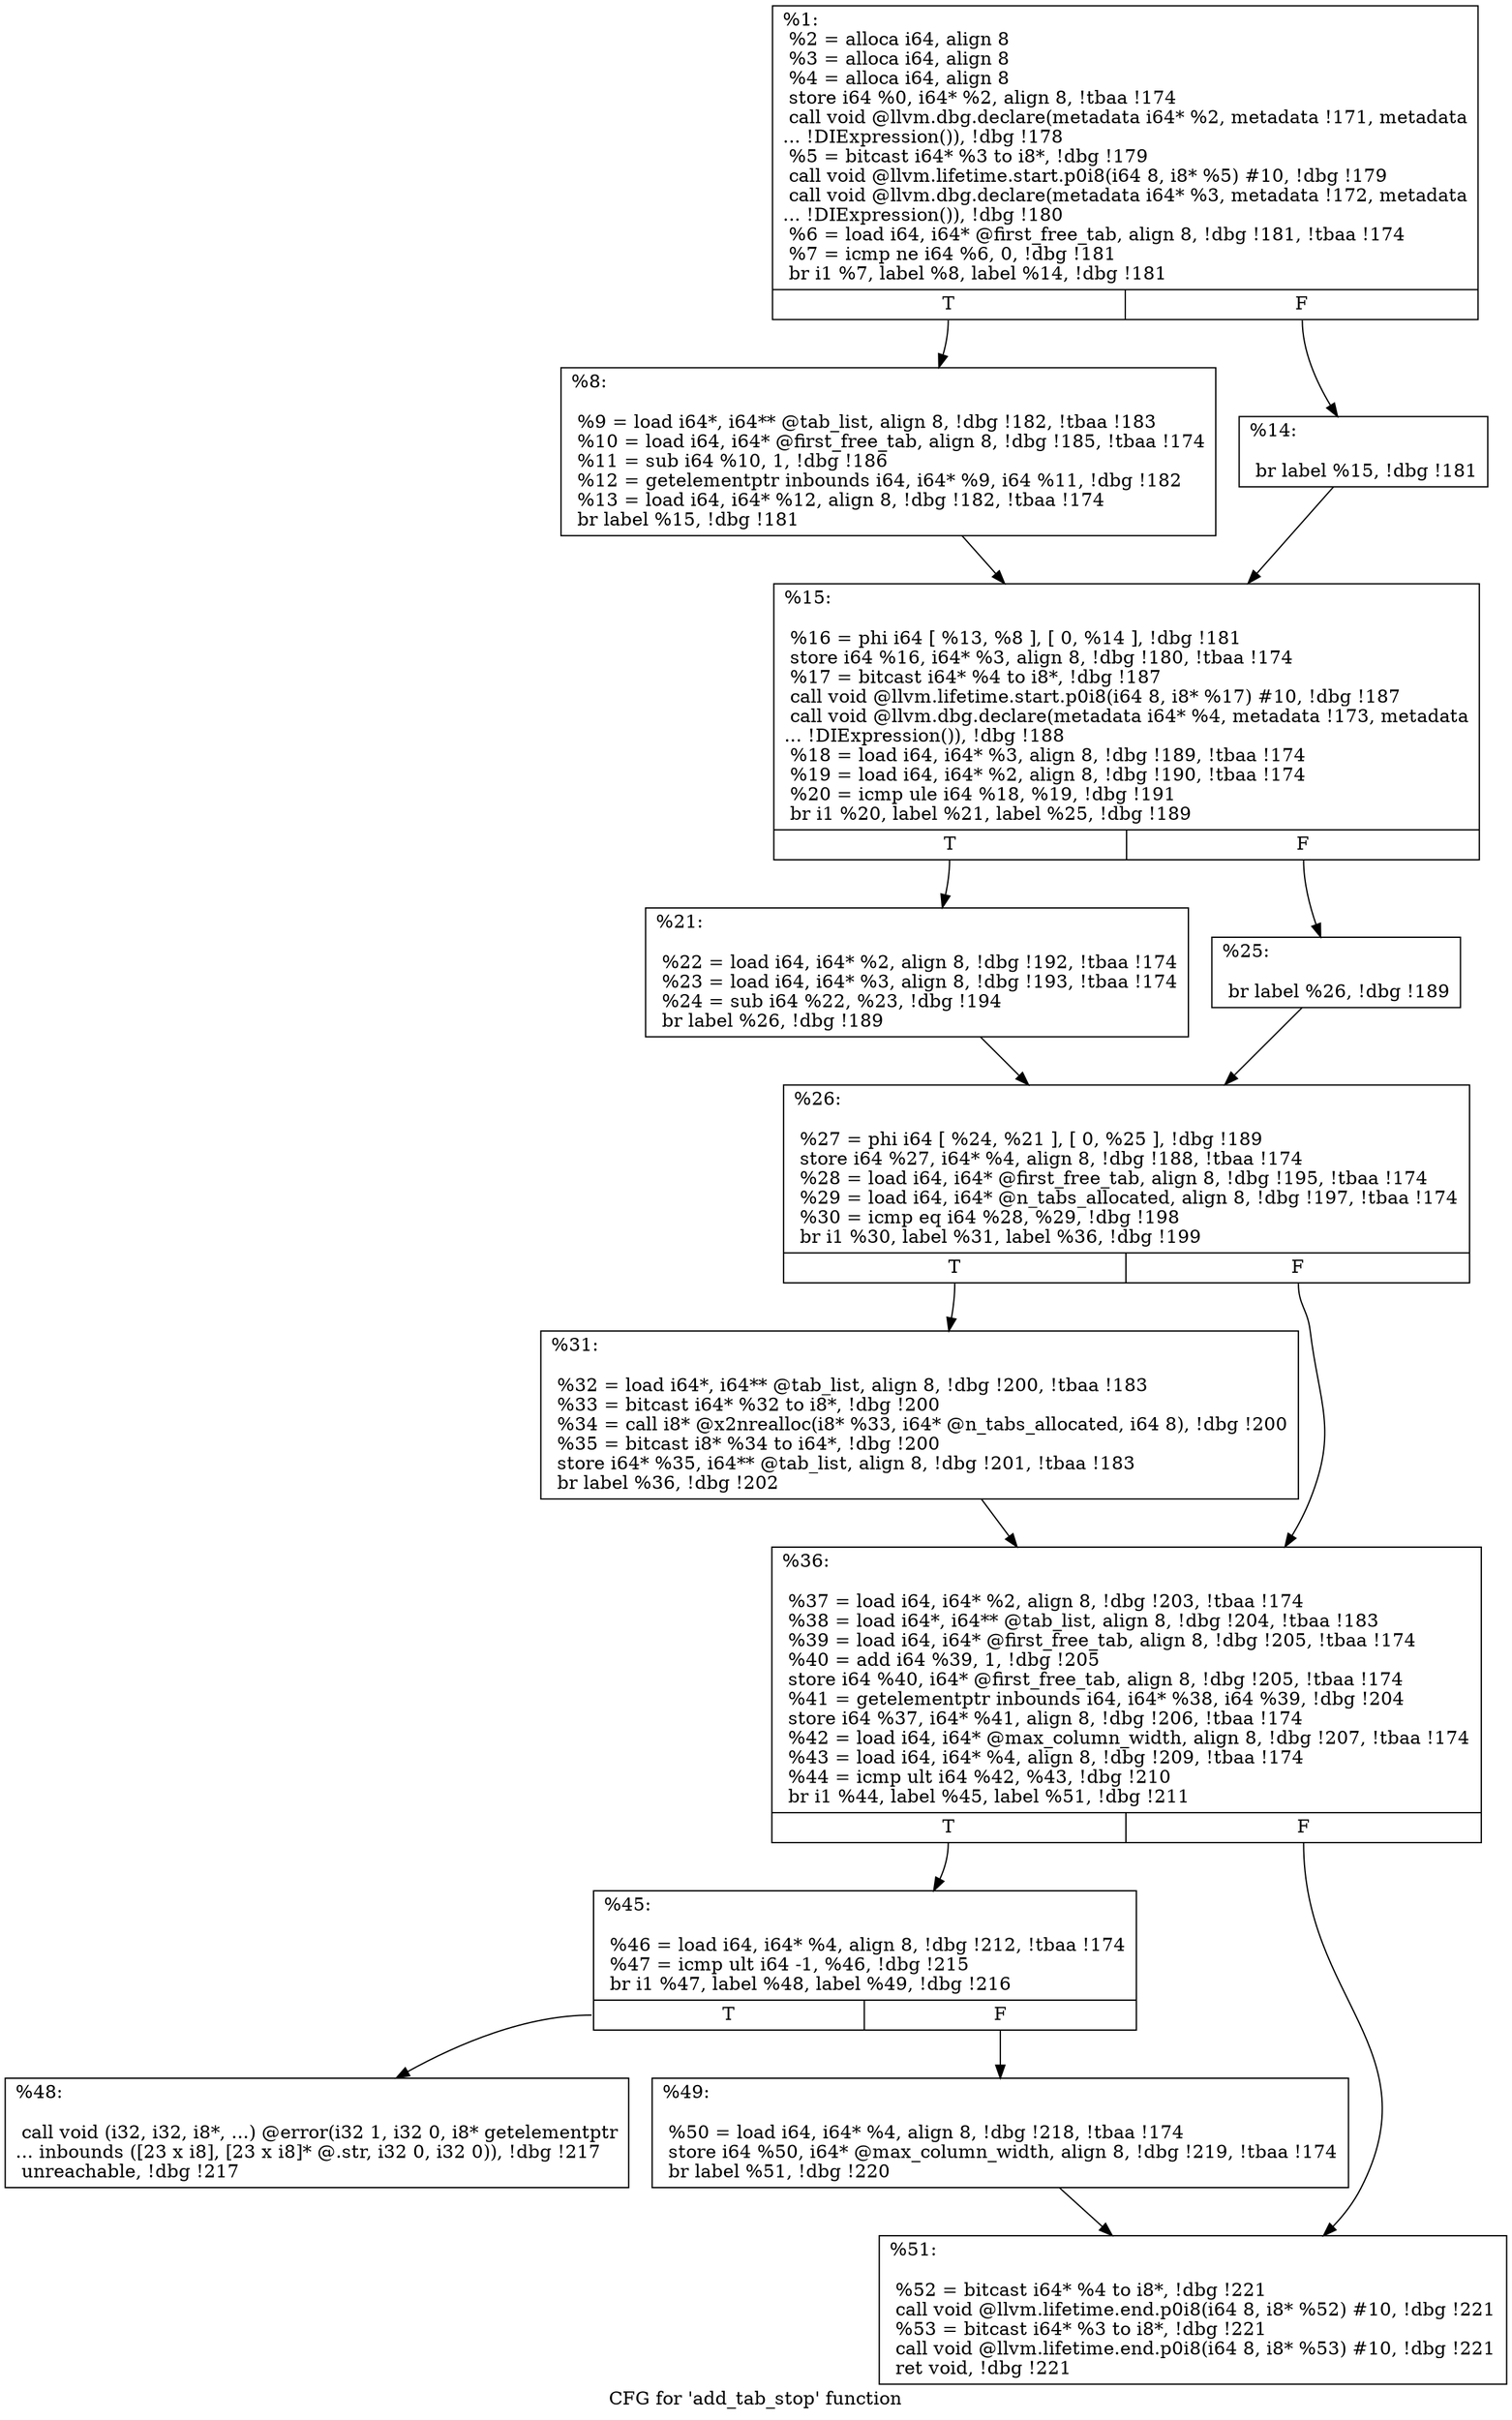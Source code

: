 digraph "CFG for 'add_tab_stop' function" {
	label="CFG for 'add_tab_stop' function";

	Node0x1eea320 [shape=record,label="{%1:\l  %2 = alloca i64, align 8\l  %3 = alloca i64, align 8\l  %4 = alloca i64, align 8\l  store i64 %0, i64* %2, align 8, !tbaa !174\l  call void @llvm.dbg.declare(metadata i64* %2, metadata !171, metadata\l... !DIExpression()), !dbg !178\l  %5 = bitcast i64* %3 to i8*, !dbg !179\l  call void @llvm.lifetime.start.p0i8(i64 8, i8* %5) #10, !dbg !179\l  call void @llvm.dbg.declare(metadata i64* %3, metadata !172, metadata\l... !DIExpression()), !dbg !180\l  %6 = load i64, i64* @first_free_tab, align 8, !dbg !181, !tbaa !174\l  %7 = icmp ne i64 %6, 0, !dbg !181\l  br i1 %7, label %8, label %14, !dbg !181\l|{<s0>T|<s1>F}}"];
	Node0x1eea320:s0 -> Node0x1efc940;
	Node0x1eea320:s1 -> Node0x1efc990;
	Node0x1efc940 [shape=record,label="{%8:\l\l  %9 = load i64*, i64** @tab_list, align 8, !dbg !182, !tbaa !183\l  %10 = load i64, i64* @first_free_tab, align 8, !dbg !185, !tbaa !174\l  %11 = sub i64 %10, 1, !dbg !186\l  %12 = getelementptr inbounds i64, i64* %9, i64 %11, !dbg !182\l  %13 = load i64, i64* %12, align 8, !dbg !182, !tbaa !174\l  br label %15, !dbg !181\l}"];
	Node0x1efc940 -> Node0x1efc9e0;
	Node0x1efc990 [shape=record,label="{%14:\l\l  br label %15, !dbg !181\l}"];
	Node0x1efc990 -> Node0x1efc9e0;
	Node0x1efc9e0 [shape=record,label="{%15:\l\l  %16 = phi i64 [ %13, %8 ], [ 0, %14 ], !dbg !181\l  store i64 %16, i64* %3, align 8, !dbg !180, !tbaa !174\l  %17 = bitcast i64* %4 to i8*, !dbg !187\l  call void @llvm.lifetime.start.p0i8(i64 8, i8* %17) #10, !dbg !187\l  call void @llvm.dbg.declare(metadata i64* %4, metadata !173, metadata\l... !DIExpression()), !dbg !188\l  %18 = load i64, i64* %3, align 8, !dbg !189, !tbaa !174\l  %19 = load i64, i64* %2, align 8, !dbg !190, !tbaa !174\l  %20 = icmp ule i64 %18, %19, !dbg !191\l  br i1 %20, label %21, label %25, !dbg !189\l|{<s0>T|<s1>F}}"];
	Node0x1efc9e0:s0 -> Node0x1efca30;
	Node0x1efc9e0:s1 -> Node0x1efca80;
	Node0x1efca30 [shape=record,label="{%21:\l\l  %22 = load i64, i64* %2, align 8, !dbg !192, !tbaa !174\l  %23 = load i64, i64* %3, align 8, !dbg !193, !tbaa !174\l  %24 = sub i64 %22, %23, !dbg !194\l  br label %26, !dbg !189\l}"];
	Node0x1efca30 -> Node0x1efcad0;
	Node0x1efca80 [shape=record,label="{%25:\l\l  br label %26, !dbg !189\l}"];
	Node0x1efca80 -> Node0x1efcad0;
	Node0x1efcad0 [shape=record,label="{%26:\l\l  %27 = phi i64 [ %24, %21 ], [ 0, %25 ], !dbg !189\l  store i64 %27, i64* %4, align 8, !dbg !188, !tbaa !174\l  %28 = load i64, i64* @first_free_tab, align 8, !dbg !195, !tbaa !174\l  %29 = load i64, i64* @n_tabs_allocated, align 8, !dbg !197, !tbaa !174\l  %30 = icmp eq i64 %28, %29, !dbg !198\l  br i1 %30, label %31, label %36, !dbg !199\l|{<s0>T|<s1>F}}"];
	Node0x1efcad0:s0 -> Node0x1efcb20;
	Node0x1efcad0:s1 -> Node0x1efcb70;
	Node0x1efcb20 [shape=record,label="{%31:\l\l  %32 = load i64*, i64** @tab_list, align 8, !dbg !200, !tbaa !183\l  %33 = bitcast i64* %32 to i8*, !dbg !200\l  %34 = call i8* @x2nrealloc(i8* %33, i64* @n_tabs_allocated, i64 8), !dbg !200\l  %35 = bitcast i8* %34 to i64*, !dbg !200\l  store i64* %35, i64** @tab_list, align 8, !dbg !201, !tbaa !183\l  br label %36, !dbg !202\l}"];
	Node0x1efcb20 -> Node0x1efcb70;
	Node0x1efcb70 [shape=record,label="{%36:\l\l  %37 = load i64, i64* %2, align 8, !dbg !203, !tbaa !174\l  %38 = load i64*, i64** @tab_list, align 8, !dbg !204, !tbaa !183\l  %39 = load i64, i64* @first_free_tab, align 8, !dbg !205, !tbaa !174\l  %40 = add i64 %39, 1, !dbg !205\l  store i64 %40, i64* @first_free_tab, align 8, !dbg !205, !tbaa !174\l  %41 = getelementptr inbounds i64, i64* %38, i64 %39, !dbg !204\l  store i64 %37, i64* %41, align 8, !dbg !206, !tbaa !174\l  %42 = load i64, i64* @max_column_width, align 8, !dbg !207, !tbaa !174\l  %43 = load i64, i64* %4, align 8, !dbg !209, !tbaa !174\l  %44 = icmp ult i64 %42, %43, !dbg !210\l  br i1 %44, label %45, label %51, !dbg !211\l|{<s0>T|<s1>F}}"];
	Node0x1efcb70:s0 -> Node0x1efcbc0;
	Node0x1efcb70:s1 -> Node0x1efccb0;
	Node0x1efcbc0 [shape=record,label="{%45:\l\l  %46 = load i64, i64* %4, align 8, !dbg !212, !tbaa !174\l  %47 = icmp ult i64 -1, %46, !dbg !215\l  br i1 %47, label %48, label %49, !dbg !216\l|{<s0>T|<s1>F}}"];
	Node0x1efcbc0:s0 -> Node0x1efcc10;
	Node0x1efcbc0:s1 -> Node0x1efcc60;
	Node0x1efcc10 [shape=record,label="{%48:\l\l  call void (i32, i32, i8*, ...) @error(i32 1, i32 0, i8* getelementptr\l... inbounds ([23 x i8], [23 x i8]* @.str, i32 0, i32 0)), !dbg !217\l  unreachable, !dbg !217\l}"];
	Node0x1efcc60 [shape=record,label="{%49:\l\l  %50 = load i64, i64* %4, align 8, !dbg !218, !tbaa !174\l  store i64 %50, i64* @max_column_width, align 8, !dbg !219, !tbaa !174\l  br label %51, !dbg !220\l}"];
	Node0x1efcc60 -> Node0x1efccb0;
	Node0x1efccb0 [shape=record,label="{%51:\l\l  %52 = bitcast i64* %4 to i8*, !dbg !221\l  call void @llvm.lifetime.end.p0i8(i64 8, i8* %52) #10, !dbg !221\l  %53 = bitcast i64* %3 to i8*, !dbg !221\l  call void @llvm.lifetime.end.p0i8(i64 8, i8* %53) #10, !dbg !221\l  ret void, !dbg !221\l}"];
}
